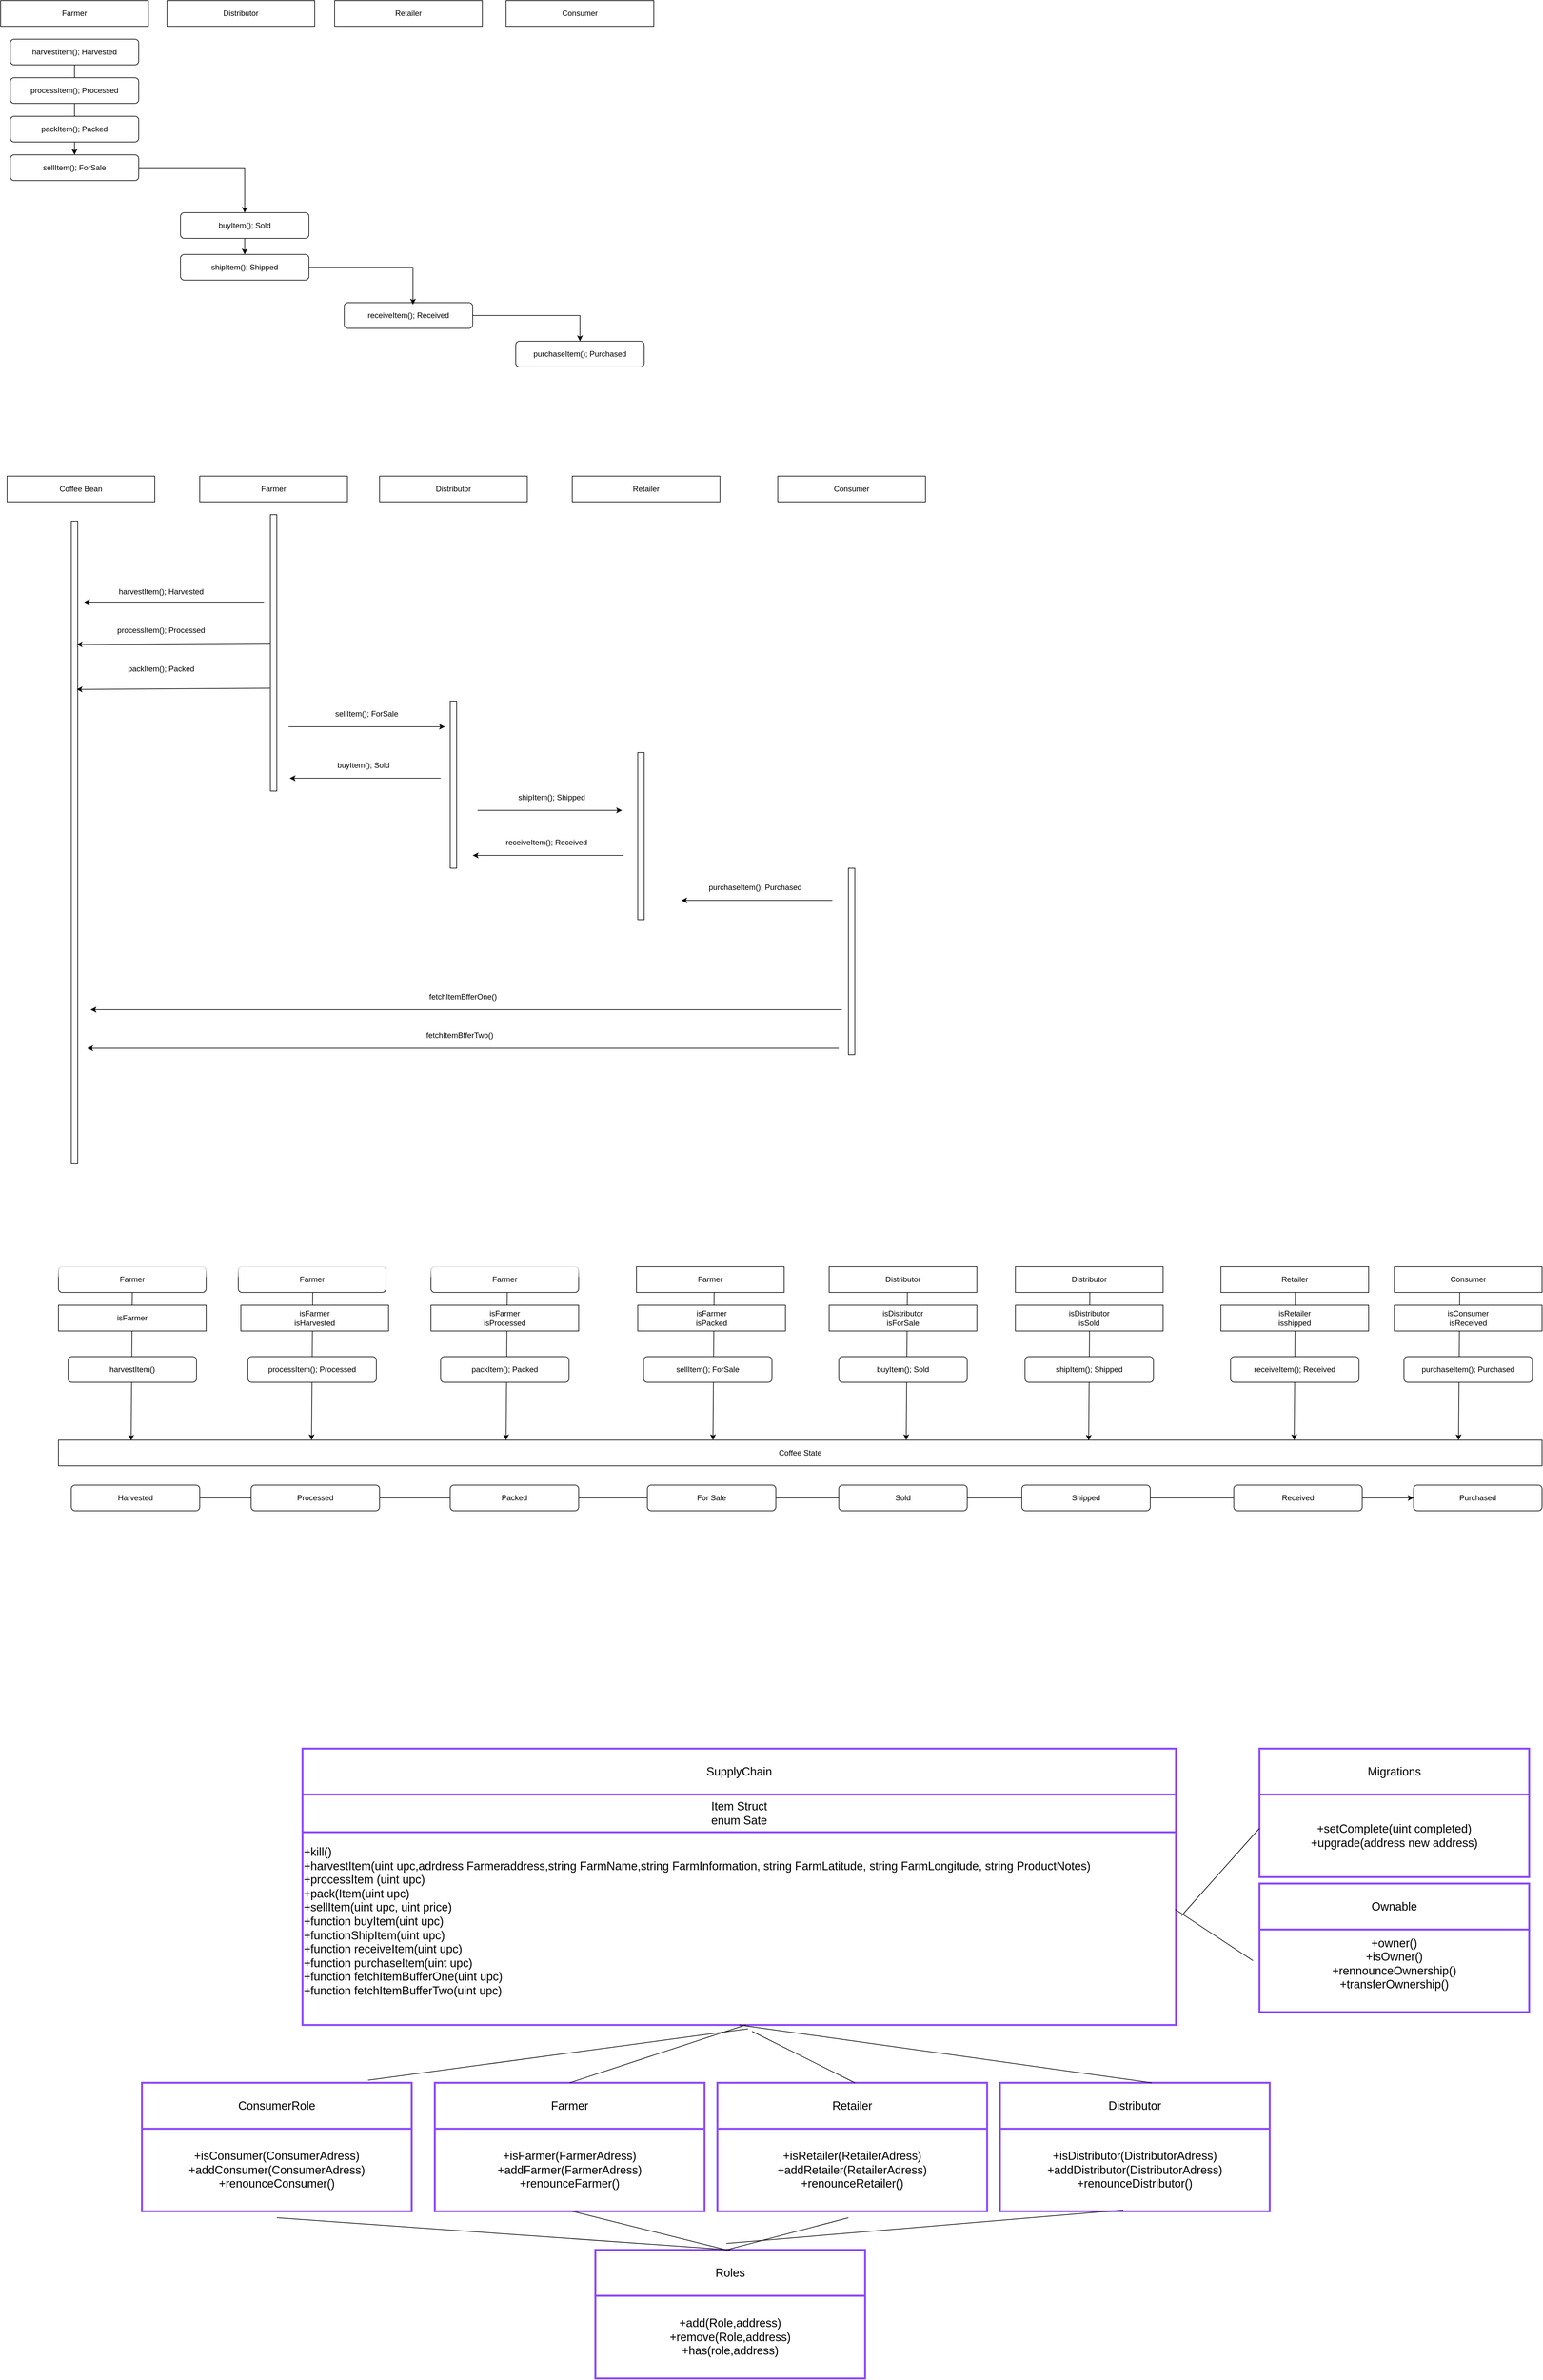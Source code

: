 <mxfile version="20.7.4" type="github">
  <diagram id="ZXxPDa5hCb_WfYpxEsJS" name="Seite-1">
    <mxGraphModel dx="2724" dy="4620" grid="1" gridSize="10" guides="1" tooltips="1" connect="1" arrows="1" fold="1" page="1" pageScale="1" pageWidth="827" pageHeight="1169" math="0" shadow="0">
      <root>
        <mxCell id="0" />
        <mxCell id="1" parent="0" />
        <mxCell id="nWEurOvKFYh9lwEM0Y8g-1" value="Farmer" style="rounded=0;whiteSpace=wrap;html=1;" parent="1" vertex="1">
          <mxGeometry x="40" y="150" width="230" height="40" as="geometry" />
        </mxCell>
        <mxCell id="nWEurOvKFYh9lwEM0Y8g-2" value="Distributor" style="rounded=0;whiteSpace=wrap;html=1;" parent="1" vertex="1">
          <mxGeometry x="299" y="150" width="230" height="40" as="geometry" />
        </mxCell>
        <mxCell id="nWEurOvKFYh9lwEM0Y8g-3" value="Retailer" style="rounded=0;whiteSpace=wrap;html=1;" parent="1" vertex="1">
          <mxGeometry x="560" y="150" width="230" height="40" as="geometry" />
        </mxCell>
        <mxCell id="nWEurOvKFYh9lwEM0Y8g-4" value="Consumer" style="rounded=0;whiteSpace=wrap;html=1;" parent="1" vertex="1">
          <mxGeometry x="827" y="150" width="230" height="40" as="geometry" />
        </mxCell>
        <mxCell id="5fz4z1bnQLy_SbMpWuV4-1" value="harvestItem(); Harvested" style="rounded=1;whiteSpace=wrap;html=1;" vertex="1" parent="1">
          <mxGeometry x="55" y="210" width="200" height="40" as="geometry" />
        </mxCell>
        <mxCell id="5fz4z1bnQLy_SbMpWuV4-4" value="buyItem(); Sold" style="rounded=1;whiteSpace=wrap;html=1;" vertex="1" parent="1">
          <mxGeometry x="320" y="480" width="200" height="40" as="geometry" />
        </mxCell>
        <mxCell id="5fz4z1bnQLy_SbMpWuV4-5" value="sellItem(); ForSale" style="rounded=1;whiteSpace=wrap;html=1;" vertex="1" parent="1">
          <mxGeometry x="55" y="390" width="200" height="40" as="geometry" />
        </mxCell>
        <mxCell id="5fz4z1bnQLy_SbMpWuV4-6" value="shipItem(); Shipped" style="rounded=1;whiteSpace=wrap;html=1;" vertex="1" parent="1">
          <mxGeometry x="320" y="545" width="200" height="40" as="geometry" />
        </mxCell>
        <mxCell id="5fz4z1bnQLy_SbMpWuV4-18" value="" style="edgeStyle=orthogonalEdgeStyle;rounded=0;orthogonalLoop=1;jettySize=auto;html=1;entryX=0.5;entryY=0;entryDx=0;entryDy=0;" edge="1" parent="1" source="5fz4z1bnQLy_SbMpWuV4-7" target="5fz4z1bnQLy_SbMpWuV4-8">
          <mxGeometry relative="1" as="geometry">
            <mxPoint x="915" y="640" as="targetPoint" />
          </mxGeometry>
        </mxCell>
        <mxCell id="5fz4z1bnQLy_SbMpWuV4-7" value="receiveItem(); Received" style="rounded=1;whiteSpace=wrap;html=1;" vertex="1" parent="1">
          <mxGeometry x="575" y="620" width="200" height="40" as="geometry" />
        </mxCell>
        <mxCell id="5fz4z1bnQLy_SbMpWuV4-8" value="purchaseItem(); Purchased" style="rounded=1;whiteSpace=wrap;html=1;" vertex="1" parent="1">
          <mxGeometry x="842" y="680" width="200" height="40" as="geometry" />
        </mxCell>
        <mxCell id="5fz4z1bnQLy_SbMpWuV4-11" value="" style="endArrow=classic;html=1;rounded=0;exitX=0.5;exitY=1;exitDx=0;exitDy=0;entryX=0.5;entryY=0;entryDx=0;entryDy=0;" edge="1" parent="1" source="5fz4z1bnQLy_SbMpWuV4-4" target="5fz4z1bnQLy_SbMpWuV4-6">
          <mxGeometry width="50" height="50" relative="1" as="geometry">
            <mxPoint x="440" y="720" as="sourcePoint" />
            <mxPoint x="490" y="670" as="targetPoint" />
          </mxGeometry>
        </mxCell>
        <mxCell id="5fz4z1bnQLy_SbMpWuV4-12" value="" style="endArrow=classic;html=1;rounded=0;exitX=0.5;exitY=1;exitDx=0;exitDy=0;" edge="1" parent="1" source="5fz4z1bnQLy_SbMpWuV4-1" target="5fz4z1bnQLy_SbMpWuV4-5">
          <mxGeometry width="50" height="50" relative="1" as="geometry">
            <mxPoint x="170" y="530" as="sourcePoint" />
            <mxPoint x="220" y="480" as="targetPoint" />
          </mxGeometry>
        </mxCell>
        <mxCell id="5fz4z1bnQLy_SbMpWuV4-13" value="" style="endArrow=classic;html=1;rounded=0;exitX=1;exitY=0.5;exitDx=0;exitDy=0;entryX=0.5;entryY=0;entryDx=0;entryDy=0;" edge="1" parent="1" source="5fz4z1bnQLy_SbMpWuV4-5" target="5fz4z1bnQLy_SbMpWuV4-4">
          <mxGeometry width="50" height="50" relative="1" as="geometry">
            <mxPoint x="550" y="620" as="sourcePoint" />
            <mxPoint x="600" y="570" as="targetPoint" />
            <Array as="points">
              <mxPoint x="420" y="410" />
              <mxPoint x="420" y="450" />
            </Array>
          </mxGeometry>
        </mxCell>
        <mxCell id="5fz4z1bnQLy_SbMpWuV4-14" value="processItem(); Processed" style="rounded=1;whiteSpace=wrap;html=1;" vertex="1" parent="1">
          <mxGeometry x="55" y="270" width="200" height="40" as="geometry" />
        </mxCell>
        <mxCell id="5fz4z1bnQLy_SbMpWuV4-15" value="packItem(); Packed" style="rounded=1;whiteSpace=wrap;html=1;" vertex="1" parent="1">
          <mxGeometry x="55" y="330" width="200" height="40" as="geometry" />
        </mxCell>
        <mxCell id="5fz4z1bnQLy_SbMpWuV4-16" value="" style="endArrow=classic;html=1;rounded=0;entryX=0.535;entryY=0.075;entryDx=0;entryDy=0;entryPerimeter=0;" edge="1" parent="1" target="5fz4z1bnQLy_SbMpWuV4-7">
          <mxGeometry width="50" height="50" relative="1" as="geometry">
            <mxPoint x="520" y="565" as="sourcePoint" />
            <mxPoint x="600" y="570" as="targetPoint" />
            <Array as="points">
              <mxPoint x="682" y="565" />
              <mxPoint x="682" y="600" />
            </Array>
          </mxGeometry>
        </mxCell>
        <mxCell id="5fz4z1bnQLy_SbMpWuV4-19" value="Coffee Bean" style="rounded=0;whiteSpace=wrap;html=1;" vertex="1" parent="1">
          <mxGeometry x="50" y="890" width="230" height="40" as="geometry" />
        </mxCell>
        <mxCell id="5fz4z1bnQLy_SbMpWuV4-20" value="Distributor" style="rounded=0;whiteSpace=wrap;html=1;" vertex="1" parent="1">
          <mxGeometry x="630" y="890" width="230" height="40" as="geometry" />
        </mxCell>
        <mxCell id="5fz4z1bnQLy_SbMpWuV4-21" value="Retailer" style="rounded=0;whiteSpace=wrap;html=1;" vertex="1" parent="1">
          <mxGeometry x="930" y="890" width="230" height="40" as="geometry" />
        </mxCell>
        <mxCell id="5fz4z1bnQLy_SbMpWuV4-22" value="Consumer" style="rounded=0;whiteSpace=wrap;html=1;" vertex="1" parent="1">
          <mxGeometry x="1250" y="890" width="230" height="40" as="geometry" />
        </mxCell>
        <mxCell id="5fz4z1bnQLy_SbMpWuV4-36" value="" style="rounded=0;whiteSpace=wrap;html=1;" vertex="1" parent="1">
          <mxGeometry x="150" y="960" width="10" height="1000" as="geometry" />
        </mxCell>
        <mxCell id="5fz4z1bnQLy_SbMpWuV4-37" value="Farmer" style="rounded=0;whiteSpace=wrap;html=1;" vertex="1" parent="1">
          <mxGeometry x="350" y="890" width="230" height="40" as="geometry" />
        </mxCell>
        <mxCell id="5fz4z1bnQLy_SbMpWuV4-38" value="harvestItem(); Harvested" style="rounded=1;whiteSpace=wrap;html=1;strokeColor=none;fillColor=none;" vertex="1" parent="1">
          <mxGeometry x="190" y="1050" width="200" height="40" as="geometry" />
        </mxCell>
        <mxCell id="5fz4z1bnQLy_SbMpWuV4-39" value="sellItem(); ForSale" style="rounded=1;whiteSpace=wrap;html=1;strokeColor=none;fillColor=none;" vertex="1" parent="1">
          <mxGeometry x="510" y="1240" width="200" height="40" as="geometry" />
        </mxCell>
        <mxCell id="5fz4z1bnQLy_SbMpWuV4-40" value="processItem(); Processed" style="rounded=1;whiteSpace=wrap;html=1;strokeColor=none;fillColor=none;" vertex="1" parent="1">
          <mxGeometry x="190" y="1110" width="200" height="40" as="geometry" />
        </mxCell>
        <mxCell id="5fz4z1bnQLy_SbMpWuV4-41" value="packItem(); Packed" style="rounded=1;whiteSpace=wrap;html=1;strokeColor=none;fillColor=none;" vertex="1" parent="1">
          <mxGeometry x="190" y="1170" width="200" height="40" as="geometry" />
        </mxCell>
        <mxCell id="5fz4z1bnQLy_SbMpWuV4-42" value="" style="rounded=0;whiteSpace=wrap;html=1;" vertex="1" parent="1">
          <mxGeometry x="460" y="950" width="10" height="430" as="geometry" />
        </mxCell>
        <mxCell id="5fz4z1bnQLy_SbMpWuV4-43" value="" style="endArrow=classic;html=1;rounded=0;" edge="1" parent="1">
          <mxGeometry width="50" height="50" relative="1" as="geometry">
            <mxPoint x="450" y="1086" as="sourcePoint" />
            <mxPoint x="170" y="1086" as="targetPoint" />
          </mxGeometry>
        </mxCell>
        <mxCell id="5fz4z1bnQLy_SbMpWuV4-44" value="" style="endArrow=classic;html=1;rounded=0;exitX=0.083;exitY=0.232;exitDx=0;exitDy=0;exitPerimeter=0;entryX=0.917;entryY=0.218;entryDx=0;entryDy=0;entryPerimeter=0;" edge="1" parent="1">
          <mxGeometry width="50" height="50" relative="1" as="geometry">
            <mxPoint x="460.0" y="1150.0" as="sourcePoint" />
            <mxPoint x="158.34" y="1151.88" as="targetPoint" />
          </mxGeometry>
        </mxCell>
        <mxCell id="5fz4z1bnQLy_SbMpWuV4-45" value="" style="endArrow=classic;html=1;rounded=0;exitX=0.083;exitY=0.232;exitDx=0;exitDy=0;exitPerimeter=0;entryX=0.917;entryY=0.218;entryDx=0;entryDy=0;entryPerimeter=0;" edge="1" parent="1">
          <mxGeometry width="50" height="50" relative="1" as="geometry">
            <mxPoint x="460.0" y="1220" as="sourcePoint" />
            <mxPoint x="158.34" y="1221.88" as="targetPoint" />
          </mxGeometry>
        </mxCell>
        <mxCell id="5fz4z1bnQLy_SbMpWuV4-46" value="" style="endArrow=classic;html=1;rounded=0;exitX=0.083;exitY=0.232;exitDx=0;exitDy=0;exitPerimeter=0;" edge="1" parent="1">
          <mxGeometry width="50" height="50" relative="1" as="geometry">
            <mxPoint x="488.33" y="1280" as="sourcePoint" />
            <mxPoint x="731.67" y="1280" as="targetPoint" />
          </mxGeometry>
        </mxCell>
        <mxCell id="5fz4z1bnQLy_SbMpWuV4-47" value="" style="rounded=0;whiteSpace=wrap;html=1;" vertex="1" parent="1">
          <mxGeometry x="740" y="1240" width="10" height="260" as="geometry" />
        </mxCell>
        <mxCell id="5fz4z1bnQLy_SbMpWuV4-48" value="" style="endArrow=classic;html=1;rounded=0;startArrow=none;" edge="1" parent="1">
          <mxGeometry width="50" height="50" relative="1" as="geometry">
            <mxPoint x="725" y="1360" as="sourcePoint" />
            <mxPoint x="490" y="1360" as="targetPoint" />
          </mxGeometry>
        </mxCell>
        <mxCell id="5fz4z1bnQLy_SbMpWuV4-50" value="" style="rounded=0;whiteSpace=wrap;html=1;" vertex="1" parent="1">
          <mxGeometry x="1032" y="1320" width="10" height="260" as="geometry" />
        </mxCell>
        <mxCell id="5fz4z1bnQLy_SbMpWuV4-51" value="" style="endArrow=classic;html=1;rounded=0;" edge="1" parent="1">
          <mxGeometry width="50" height="50" relative="1" as="geometry">
            <mxPoint x="782.5" y="1410" as="sourcePoint" />
            <mxPoint x="1007.5" y="1410" as="targetPoint" />
          </mxGeometry>
        </mxCell>
        <mxCell id="5fz4z1bnQLy_SbMpWuV4-52" value="shipItem(); Shipped" style="rounded=1;whiteSpace=wrap;html=1;strokeColor=none;fillColor=none;" vertex="1" parent="1">
          <mxGeometry x="797.5" y="1370" width="200" height="40" as="geometry" />
        </mxCell>
        <mxCell id="5fz4z1bnQLy_SbMpWuV4-49" value="buyItem(); Sold" style="rounded=1;whiteSpace=wrap;html=1;strokeColor=none;fillColor=none;" vertex="1" parent="1">
          <mxGeometry x="505" y="1320" width="200" height="40" as="geometry" />
        </mxCell>
        <mxCell id="5fz4z1bnQLy_SbMpWuV4-54" value="" style="endArrow=classic;html=1;rounded=0;startArrow=none;" edge="1" parent="1">
          <mxGeometry width="50" height="50" relative="1" as="geometry">
            <mxPoint x="1010" y="1480" as="sourcePoint" />
            <mxPoint x="775" y="1480" as="targetPoint" />
          </mxGeometry>
        </mxCell>
        <mxCell id="5fz4z1bnQLy_SbMpWuV4-55" value="receiveItem(); Received" style="rounded=1;whiteSpace=wrap;html=1;strokeColor=none;fillColor=none;" vertex="1" parent="1">
          <mxGeometry x="790" y="1440" width="200" height="40" as="geometry" />
        </mxCell>
        <mxCell id="5fz4z1bnQLy_SbMpWuV4-56" value="" style="rounded=0;whiteSpace=wrap;html=1;" vertex="1" parent="1">
          <mxGeometry x="1360" y="1500" width="10" height="290" as="geometry" />
        </mxCell>
        <mxCell id="5fz4z1bnQLy_SbMpWuV4-57" value="" style="endArrow=classic;html=1;rounded=0;startArrow=none;" edge="1" parent="1">
          <mxGeometry width="50" height="50" relative="1" as="geometry">
            <mxPoint x="1335" y="1550" as="sourcePoint" />
            <mxPoint x="1100" y="1550" as="targetPoint" />
          </mxGeometry>
        </mxCell>
        <mxCell id="5fz4z1bnQLy_SbMpWuV4-58" value="purchaseItem(); Purchased" style="rounded=1;whiteSpace=wrap;html=1;strokeColor=none;fillColor=none;" vertex="1" parent="1">
          <mxGeometry x="1115" y="1510" width="200" height="40" as="geometry" />
        </mxCell>
        <mxCell id="5fz4z1bnQLy_SbMpWuV4-59" value="fetchItemBfferOne()" style="rounded=1;whiteSpace=wrap;html=1;strokeColor=none;fillColor=none;" vertex="1" parent="1">
          <mxGeometry x="660" y="1680" width="200" height="40" as="geometry" />
        </mxCell>
        <mxCell id="5fz4z1bnQLy_SbMpWuV4-60" value="" style="endArrow=classic;html=1;rounded=0;" edge="1" parent="1">
          <mxGeometry width="50" height="50" relative="1" as="geometry">
            <mxPoint x="1350" y="1720" as="sourcePoint" />
            <mxPoint x="180" y="1720" as="targetPoint" />
          </mxGeometry>
        </mxCell>
        <mxCell id="5fz4z1bnQLy_SbMpWuV4-61" value="fetchItemBfferTwo()" style="rounded=1;whiteSpace=wrap;html=1;strokeColor=none;fillColor=none;" vertex="1" parent="1">
          <mxGeometry x="655" y="1740" width="200" height="40" as="geometry" />
        </mxCell>
        <mxCell id="5fz4z1bnQLy_SbMpWuV4-62" value="" style="endArrow=classic;html=1;rounded=0;" edge="1" parent="1">
          <mxGeometry width="50" height="50" relative="1" as="geometry">
            <mxPoint x="1345" y="1780" as="sourcePoint" />
            <mxPoint x="175.0" y="1780" as="targetPoint" />
          </mxGeometry>
        </mxCell>
        <mxCell id="5fz4z1bnQLy_SbMpWuV4-70" value="Coffee State" style="rounded=0;whiteSpace=wrap;html=1;" vertex="1" parent="1">
          <mxGeometry x="130" y="2390" width="2310" height="40" as="geometry" />
        </mxCell>
        <mxCell id="5fz4z1bnQLy_SbMpWuV4-77" value="Harvested" style="rounded=1;whiteSpace=wrap;html=1;" vertex="1" parent="1">
          <mxGeometry x="150" y="2460" width="200" height="40" as="geometry" />
        </mxCell>
        <mxCell id="5fz4z1bnQLy_SbMpWuV4-94" value="Purchased" style="rounded=1;whiteSpace=wrap;html=1;" vertex="1" parent="1">
          <mxGeometry x="2240" y="2460" width="200" height="40" as="geometry" />
        </mxCell>
        <mxCell id="5fz4z1bnQLy_SbMpWuV4-99" value="" style="endArrow=classic;html=1;rounded=0;exitX=0.5;exitY=1;exitDx=0;exitDy=0;entryX=0.049;entryY=0.017;entryDx=0;entryDy=0;entryPerimeter=0;" edge="1" parent="1" target="5fz4z1bnQLy_SbMpWuV4-70">
          <mxGeometry width="50" height="50" relative="1" as="geometry">
            <mxPoint x="245" y="2160" as="sourcePoint" />
            <mxPoint x="1390" y="1710" as="targetPoint" />
          </mxGeometry>
        </mxCell>
        <mxCell id="5fz4z1bnQLy_SbMpWuV4-100" value="" style="endArrow=classic;html=1;rounded=0;exitX=0.5;exitY=1;exitDx=0;exitDy=0;entryX=0.049;entryY=0.017;entryDx=0;entryDy=0;entryPerimeter=0;" edge="1" parent="1">
          <mxGeometry width="50" height="50" relative="1" as="geometry">
            <mxPoint x="828.81" y="2159.32" as="sourcePoint" />
            <mxPoint x="827" y="2390.0" as="targetPoint" />
          </mxGeometry>
        </mxCell>
        <mxCell id="5fz4z1bnQLy_SbMpWuV4-101" value="" style="endArrow=classic;html=1;rounded=0;exitX=0.5;exitY=1;exitDx=0;exitDy=0;entryX=0.049;entryY=0.017;entryDx=0;entryDy=0;entryPerimeter=0;" edge="1" parent="1">
          <mxGeometry width="50" height="50" relative="1" as="geometry">
            <mxPoint x="525.9" y="2159.32" as="sourcePoint" />
            <mxPoint x="524.09" y="2390.0" as="targetPoint" />
          </mxGeometry>
        </mxCell>
        <mxCell id="5fz4z1bnQLy_SbMpWuV4-102" value="" style="endArrow=classic;html=1;rounded=0;exitX=0.5;exitY=1;exitDx=0;exitDy=0;entryX=0.049;entryY=0.017;entryDx=0;entryDy=0;entryPerimeter=0;" edge="1" parent="1">
          <mxGeometry width="50" height="50" relative="1" as="geometry">
            <mxPoint x="1150.91" y="2159.32" as="sourcePoint" />
            <mxPoint x="1149.1" y="2390" as="targetPoint" />
          </mxGeometry>
        </mxCell>
        <mxCell id="5fz4z1bnQLy_SbMpWuV4-103" value="" style="endArrow=classic;html=1;rounded=0;exitX=0.5;exitY=1;exitDx=0;exitDy=0;entryX=0.049;entryY=0.017;entryDx=0;entryDy=0;entryPerimeter=0;" edge="1" parent="1">
          <mxGeometry width="50" height="50" relative="1" as="geometry">
            <mxPoint x="1451.81" y="2159.32" as="sourcePoint" />
            <mxPoint x="1450.0" y="2390" as="targetPoint" />
          </mxGeometry>
        </mxCell>
        <mxCell id="5fz4z1bnQLy_SbMpWuV4-104" value="" style="endArrow=classic;html=1;rounded=0;exitX=0.5;exitY=1;exitDx=0;exitDy=0;entryX=0.049;entryY=0.017;entryDx=0;entryDy=0;entryPerimeter=0;" edge="1" parent="1">
          <mxGeometry width="50" height="50" relative="1" as="geometry">
            <mxPoint x="1735.91" y="2160" as="sourcePoint" />
            <mxPoint x="1734.1" y="2390.68" as="targetPoint" />
          </mxGeometry>
        </mxCell>
        <mxCell id="5fz4z1bnQLy_SbMpWuV4-105" value="" style="endArrow=classic;html=1;rounded=0;exitX=0.5;exitY=1;exitDx=0;exitDy=0;entryX=0.049;entryY=0.017;entryDx=0;entryDy=0;entryPerimeter=0;" edge="1" parent="1">
          <mxGeometry width="50" height="50" relative="1" as="geometry">
            <mxPoint x="2055.9" y="2159.32" as="sourcePoint" />
            <mxPoint x="2054.09" y="2390.0" as="targetPoint" />
          </mxGeometry>
        </mxCell>
        <mxCell id="5fz4z1bnQLy_SbMpWuV4-106" value="" style="endArrow=classic;html=1;rounded=0;exitX=0.5;exitY=1;exitDx=0;exitDy=0;entryX=0.049;entryY=0.017;entryDx=0;entryDy=0;entryPerimeter=0;" edge="1" parent="1">
          <mxGeometry width="50" height="50" relative="1" as="geometry">
            <mxPoint x="2311.81" y="2159.32" as="sourcePoint" />
            <mxPoint x="2310" y="2390" as="targetPoint" />
          </mxGeometry>
        </mxCell>
        <mxCell id="5fz4z1bnQLy_SbMpWuV4-107" value="Farmer" style="rounded=1;whiteSpace=wrap;html=1;glass=1;" vertex="1" parent="1">
          <mxGeometry x="410" y="2120" width="230" height="40" as="geometry" />
        </mxCell>
        <mxCell id="5fz4z1bnQLy_SbMpWuV4-108" value="Farmer" style="rounded=1;whiteSpace=wrap;html=1;glass=1;" vertex="1" parent="1">
          <mxGeometry x="710" y="2120" width="230" height="40" as="geometry" />
        </mxCell>
        <mxCell id="5fz4z1bnQLy_SbMpWuV4-109" value="Farmer" style="rounded=0;whiteSpace=wrap;html=1;" vertex="1" parent="1">
          <mxGeometry x="1030" y="2120" width="230" height="40" as="geometry" />
        </mxCell>
        <mxCell id="5fz4z1bnQLy_SbMpWuV4-110" value="Farmer" style="rounded=1;whiteSpace=wrap;html=1;glass=1;" vertex="1" parent="1">
          <mxGeometry x="130" y="2120" width="230" height="40" as="geometry" />
        </mxCell>
        <mxCell id="5fz4z1bnQLy_SbMpWuV4-111" value="isFarmer" style="rounded=0;whiteSpace=wrap;html=1;" vertex="1" parent="1">
          <mxGeometry x="130" y="2180" width="230" height="40" as="geometry" />
        </mxCell>
        <mxCell id="5fz4z1bnQLy_SbMpWuV4-112" value="harvestItem()" style="rounded=1;whiteSpace=wrap;html=1;" vertex="1" parent="1">
          <mxGeometry x="145" y="2260" width="200" height="40" as="geometry" />
        </mxCell>
        <mxCell id="5fz4z1bnQLy_SbMpWuV4-113" value="sellItem(); ForSale" style="rounded=1;whiteSpace=wrap;html=1;" vertex="1" parent="1">
          <mxGeometry x="1041" y="2260" width="200" height="40" as="geometry" />
        </mxCell>
        <mxCell id="5fz4z1bnQLy_SbMpWuV4-114" value="processItem(); Processed" style="rounded=1;whiteSpace=wrap;html=1;" vertex="1" parent="1">
          <mxGeometry x="425" y="2260" width="200" height="40" as="geometry" />
        </mxCell>
        <mxCell id="5fz4z1bnQLy_SbMpWuV4-115" value="packItem(); Packed" style="rounded=1;whiteSpace=wrap;html=1;" vertex="1" parent="1">
          <mxGeometry x="725" y="2260" width="200" height="40" as="geometry" />
        </mxCell>
        <mxCell id="5fz4z1bnQLy_SbMpWuV4-116" value="&lt;div&gt;isFarmer&lt;/div&gt;&lt;div&gt;isHarvested&lt;br&gt;&lt;/div&gt;" style="rounded=0;whiteSpace=wrap;html=1;" vertex="1" parent="1">
          <mxGeometry x="414" y="2180" width="230" height="40" as="geometry" />
        </mxCell>
        <mxCell id="5fz4z1bnQLy_SbMpWuV4-117" value="&lt;div&gt;isFarmer&lt;/div&gt;&lt;div&gt;isProcessed&lt;br&gt;&lt;/div&gt;" style="rounded=0;whiteSpace=wrap;html=1;" vertex="1" parent="1">
          <mxGeometry x="710" y="2180" width="230" height="40" as="geometry" />
        </mxCell>
        <mxCell id="5fz4z1bnQLy_SbMpWuV4-118" value="&lt;div&gt;isFarmer&lt;/div&gt;&lt;div&gt;isPacked&lt;br&gt;&lt;/div&gt;" style="rounded=0;whiteSpace=wrap;html=1;" vertex="1" parent="1">
          <mxGeometry x="1032" y="2180" width="230" height="40" as="geometry" />
        </mxCell>
        <mxCell id="5fz4z1bnQLy_SbMpWuV4-119" value="Distributor" style="rounded=0;whiteSpace=wrap;html=1;" vertex="1" parent="1">
          <mxGeometry x="1330" y="2120" width="230" height="40" as="geometry" />
        </mxCell>
        <mxCell id="5fz4z1bnQLy_SbMpWuV4-120" value="&lt;div&gt;isDistributor&lt;/div&gt;&lt;div&gt;isForSale&lt;br&gt;&lt;/div&gt;" style="rounded=0;whiteSpace=wrap;html=1;" vertex="1" parent="1">
          <mxGeometry x="1330" y="2180" width="230" height="40" as="geometry" />
        </mxCell>
        <mxCell id="5fz4z1bnQLy_SbMpWuV4-121" value="buyItem(); Sold" style="rounded=1;whiteSpace=wrap;html=1;" vertex="1" parent="1">
          <mxGeometry x="1345" y="2260" width="200" height="40" as="geometry" />
        </mxCell>
        <mxCell id="5fz4z1bnQLy_SbMpWuV4-122" value="Distributor" style="rounded=0;whiteSpace=wrap;html=1;" vertex="1" parent="1">
          <mxGeometry x="1620" y="2120" width="230" height="40" as="geometry" />
        </mxCell>
        <mxCell id="5fz4z1bnQLy_SbMpWuV4-123" value="&lt;div&gt;isDistributor&lt;/div&gt;&lt;div&gt;isSold&lt;br&gt;&lt;/div&gt;" style="rounded=0;whiteSpace=wrap;html=1;" vertex="1" parent="1">
          <mxGeometry x="1620" y="2180" width="230" height="40" as="geometry" />
        </mxCell>
        <mxCell id="5fz4z1bnQLy_SbMpWuV4-124" value="shipItem(); Shipped" style="rounded=1;whiteSpace=wrap;html=1;" vertex="1" parent="1">
          <mxGeometry x="1635" y="2260" width="200" height="40" as="geometry" />
        </mxCell>
        <mxCell id="5fz4z1bnQLy_SbMpWuV4-125" value="Retailer" style="rounded=0;whiteSpace=wrap;html=1;" vertex="1" parent="1">
          <mxGeometry x="1940" y="2120" width="230" height="40" as="geometry" />
        </mxCell>
        <mxCell id="5fz4z1bnQLy_SbMpWuV4-126" value="&lt;div&gt;isRetailer&lt;/div&gt;&lt;div&gt;isshipped&lt;br&gt;&lt;/div&gt;" style="rounded=0;whiteSpace=wrap;html=1;" vertex="1" parent="1">
          <mxGeometry x="1940" y="2180" width="230" height="40" as="geometry" />
        </mxCell>
        <mxCell id="5fz4z1bnQLy_SbMpWuV4-127" value="receiveItem(); Received" style="rounded=1;whiteSpace=wrap;html=1;" vertex="1" parent="1">
          <mxGeometry x="1955" y="2260" width="200" height="40" as="geometry" />
        </mxCell>
        <mxCell id="5fz4z1bnQLy_SbMpWuV4-128" value="Consumer" style="rounded=0;whiteSpace=wrap;html=1;" vertex="1" parent="1">
          <mxGeometry x="2210" y="2120" width="230" height="40" as="geometry" />
        </mxCell>
        <mxCell id="5fz4z1bnQLy_SbMpWuV4-129" value="&lt;div&gt;isConsumer&lt;/div&gt;isReceived" style="rounded=0;whiteSpace=wrap;html=1;" vertex="1" parent="1">
          <mxGeometry x="2210" y="2180" width="230" height="40" as="geometry" />
        </mxCell>
        <mxCell id="5fz4z1bnQLy_SbMpWuV4-130" value="purchaseItem(); Purchased" style="rounded=1;whiteSpace=wrap;html=1;" vertex="1" parent="1">
          <mxGeometry x="2225" y="2260" width="200" height="40" as="geometry" />
        </mxCell>
        <mxCell id="5fz4z1bnQLy_SbMpWuV4-131" value="" style="endArrow=classic;html=1;rounded=0;exitX=1;exitY=0.5;exitDx=0;exitDy=0;entryX=0;entryY=0.5;entryDx=0;entryDy=0;startArrow=none;" edge="1" parent="1" source="5fz4z1bnQLy_SbMpWuV4-98" target="5fz4z1bnQLy_SbMpWuV4-94">
          <mxGeometry width="50" height="50" relative="1" as="geometry">
            <mxPoint x="1340" y="1760" as="sourcePoint" />
            <mxPoint x="1390" y="1710" as="targetPoint" />
          </mxGeometry>
        </mxCell>
        <mxCell id="5fz4z1bnQLy_SbMpWuV4-98" value="Received" style="rounded=1;whiteSpace=wrap;html=1;" vertex="1" parent="1">
          <mxGeometry x="1960" y="2460" width="200" height="40" as="geometry" />
        </mxCell>
        <mxCell id="5fz4z1bnQLy_SbMpWuV4-132" value="" style="endArrow=none;html=1;rounded=0;exitX=1;exitY=0.5;exitDx=0;exitDy=0;entryX=0;entryY=0.5;entryDx=0;entryDy=0;startArrow=none;" edge="1" parent="1" source="5fz4z1bnQLy_SbMpWuV4-90" target="5fz4z1bnQLy_SbMpWuV4-98">
          <mxGeometry width="50" height="50" relative="1" as="geometry">
            <mxPoint x="345" y="2470" as="sourcePoint" />
            <mxPoint x="2240" y="2480" as="targetPoint" />
          </mxGeometry>
        </mxCell>
        <mxCell id="5fz4z1bnQLy_SbMpWuV4-90" value="Shipped" style="rounded=1;whiteSpace=wrap;html=1;" vertex="1" parent="1">
          <mxGeometry x="1630" y="2460" width="200" height="40" as="geometry" />
        </mxCell>
        <mxCell id="5fz4z1bnQLy_SbMpWuV4-133" value="" style="endArrow=none;html=1;rounded=0;exitX=1;exitY=0.5;exitDx=0;exitDy=0;entryX=0;entryY=0.5;entryDx=0;entryDy=0;startArrow=none;" edge="1" parent="1" source="5fz4z1bnQLy_SbMpWuV4-86" target="5fz4z1bnQLy_SbMpWuV4-90">
          <mxGeometry width="50" height="50" relative="1" as="geometry">
            <mxPoint x="345" y="2470" as="sourcePoint" />
            <mxPoint x="1960" y="2480" as="targetPoint" />
          </mxGeometry>
        </mxCell>
        <mxCell id="5fz4z1bnQLy_SbMpWuV4-86" value="Sold" style="rounded=1;whiteSpace=wrap;html=1;" vertex="1" parent="1">
          <mxGeometry x="1345" y="2460" width="200" height="40" as="geometry" />
        </mxCell>
        <mxCell id="5fz4z1bnQLy_SbMpWuV4-134" value="" style="endArrow=none;html=1;rounded=0;exitX=1;exitY=0.5;exitDx=0;exitDy=0;entryX=0;entryY=0.5;entryDx=0;entryDy=0;startArrow=none;" edge="1" parent="1" source="5fz4z1bnQLy_SbMpWuV4-80" target="5fz4z1bnQLy_SbMpWuV4-86">
          <mxGeometry width="50" height="50" relative="1" as="geometry">
            <mxPoint x="345" y="2470" as="sourcePoint" />
            <mxPoint x="1630" y="2480" as="targetPoint" />
          </mxGeometry>
        </mxCell>
        <mxCell id="5fz4z1bnQLy_SbMpWuV4-82" value="Packed" style="rounded=1;whiteSpace=wrap;html=1;" vertex="1" parent="1">
          <mxGeometry x="740" y="2460" width="200" height="40" as="geometry" />
        </mxCell>
        <mxCell id="5fz4z1bnQLy_SbMpWuV4-135" value="" style="endArrow=none;html=1;rounded=0;exitX=1;exitY=0.5;exitDx=0;exitDy=0;entryX=0;entryY=0.5;entryDx=0;entryDy=0;startArrow=none;" edge="1" parent="1" source="5fz4z1bnQLy_SbMpWuV4-78" target="5fz4z1bnQLy_SbMpWuV4-82">
          <mxGeometry x="0.042" y="-35" width="50" height="50" relative="1" as="geometry">
            <mxPoint x="345" y="2470" as="sourcePoint" />
            <mxPoint x="1345" y="2480" as="targetPoint" />
            <mxPoint as="offset" />
          </mxGeometry>
        </mxCell>
        <mxCell id="5fz4z1bnQLy_SbMpWuV4-80" value="For Sale" style="rounded=1;whiteSpace=wrap;html=1;" vertex="1" parent="1">
          <mxGeometry x="1047" y="2460" width="200" height="40" as="geometry" />
        </mxCell>
        <mxCell id="5fz4z1bnQLy_SbMpWuV4-136" value="" style="endArrow=none;html=1;rounded=0;exitX=1;exitY=0.5;exitDx=0;exitDy=0;entryX=0;entryY=0.5;entryDx=0;entryDy=0;startArrow=none;" edge="1" parent="1" source="5fz4z1bnQLy_SbMpWuV4-82" target="5fz4z1bnQLy_SbMpWuV4-80">
          <mxGeometry width="50" height="50" relative="1" as="geometry">
            <mxPoint x="940" y="2480" as="sourcePoint" />
            <mxPoint x="1345" y="2480" as="targetPoint" />
          </mxGeometry>
        </mxCell>
        <mxCell id="5fz4z1bnQLy_SbMpWuV4-78" value="Processed" style="rounded=1;whiteSpace=wrap;html=1;" vertex="1" parent="1">
          <mxGeometry x="430" y="2460" width="200" height="40" as="geometry" />
        </mxCell>
        <mxCell id="5fz4z1bnQLy_SbMpWuV4-137" value="" style="endArrow=none;html=1;rounded=0;exitX=1;exitY=0.5;exitDx=0;exitDy=0;entryX=0;entryY=0.5;entryDx=0;entryDy=0;" edge="1" parent="1" source="5fz4z1bnQLy_SbMpWuV4-77" target="5fz4z1bnQLy_SbMpWuV4-78">
          <mxGeometry x="0.042" y="-35" width="50" height="50" relative="1" as="geometry">
            <mxPoint x="345" y="2470" as="sourcePoint" />
            <mxPoint x="740" y="2480" as="targetPoint" />
            <mxPoint as="offset" />
          </mxGeometry>
        </mxCell>
        <mxCell id="5fz4z1bnQLy_SbMpWuV4-142" value="" style="group;fontSize=18;" vertex="1" connectable="0" parent="1">
          <mxGeometry x="1156" y="3390" width="420" height="200" as="geometry" />
        </mxCell>
        <mxCell id="5fz4z1bnQLy_SbMpWuV4-140" value="&lt;div&gt;&lt;font style=&quot;font-size: 18px;&quot;&gt;+isRetailer(&lt;/font&gt;RetailerAdress)&lt;/div&gt;&lt;div&gt;+addRetailer(RetailerAdress)&lt;/div&gt;&lt;div&gt;+renounceRetailer()&lt;/div&gt;" style="rounded=0;whiteSpace=wrap;html=1;glass=0;strokeColor=#8C4AFF;fillColor=#ffffff;strokeWidth=3;verticalAlign=middle;fontSize=18;" vertex="1" parent="5fz4z1bnQLy_SbMpWuV4-142">
          <mxGeometry y="71.429" width="420" height="128.571" as="geometry" />
        </mxCell>
        <mxCell id="5fz4z1bnQLy_SbMpWuV4-141" value="Retailer" style="rounded=0;whiteSpace=wrap;html=1;glass=0;strokeColor=#8C4AFF;fillColor=#ffffff;strokeWidth=3;fontSize=18;" vertex="1" parent="5fz4z1bnQLy_SbMpWuV4-142">
          <mxGeometry width="420" height="71.429" as="geometry" />
        </mxCell>
        <mxCell id="5fz4z1bnQLy_SbMpWuV4-153" value="" style="group" vertex="1" connectable="0" parent="1">
          <mxGeometry x="966" y="3650" width="420" height="200" as="geometry" />
        </mxCell>
        <mxCell id="5fz4z1bnQLy_SbMpWuV4-154" value="&lt;div&gt;+add(Role,address)&lt;/div&gt;&lt;div&gt;+remove(Role,address)&lt;/div&gt;&lt;div&gt;+has(role,address)&lt;br&gt;&lt;/div&gt;" style="rounded=0;whiteSpace=wrap;html=1;glass=0;strokeColor=#8C4AFF;fillColor=#ffffff;strokeWidth=3;verticalAlign=middle;fontSize=18;" vertex="1" parent="5fz4z1bnQLy_SbMpWuV4-153">
          <mxGeometry y="71.429" width="420" height="128.571" as="geometry" />
        </mxCell>
        <mxCell id="5fz4z1bnQLy_SbMpWuV4-155" value="Roles" style="rounded=0;whiteSpace=wrap;html=1;glass=0;strokeColor=#8C4AFF;fillColor=#ffffff;strokeWidth=3;fontSize=18;" vertex="1" parent="5fz4z1bnQLy_SbMpWuV4-153">
          <mxGeometry width="420" height="71.429" as="geometry" />
        </mxCell>
        <mxCell id="5fz4z1bnQLy_SbMpWuV4-156" value="" style="group;fontSize=18;" vertex="1" connectable="0" parent="1">
          <mxGeometry x="260" y="3390" width="420" height="200" as="geometry" />
        </mxCell>
        <mxCell id="5fz4z1bnQLy_SbMpWuV4-157" value="&lt;div&gt;&lt;font style=&quot;font-size: 18px;&quot;&gt;+isConsumer(&lt;/font&gt;ConsumerAdress)&lt;/div&gt;&lt;div&gt;+addConsumer(ConsumerAdress)&lt;/div&gt;&lt;div&gt;+renounceConsumer()&lt;/div&gt;" style="rounded=0;whiteSpace=wrap;html=1;glass=0;strokeColor=#8C4AFF;fillColor=#ffffff;strokeWidth=3;verticalAlign=middle;fontSize=18;" vertex="1" parent="5fz4z1bnQLy_SbMpWuV4-156">
          <mxGeometry y="71.429" width="420" height="128.571" as="geometry" />
        </mxCell>
        <mxCell id="5fz4z1bnQLy_SbMpWuV4-158" value="&lt;font style=&quot;font-size: 18px;&quot;&gt;ConsumerRole&lt;/font&gt;" style="rounded=0;whiteSpace=wrap;html=1;glass=0;strokeColor=#8C4AFF;fillColor=#ffffff;strokeWidth=3;" vertex="1" parent="5fz4z1bnQLy_SbMpWuV4-156">
          <mxGeometry width="420" height="71.429" as="geometry" />
        </mxCell>
        <mxCell id="5fz4z1bnQLy_SbMpWuV4-159" value="" style="group;fontSize=18;" vertex="1" connectable="0" parent="1">
          <mxGeometry x="716" y="3390" width="420" height="200" as="geometry" />
        </mxCell>
        <mxCell id="5fz4z1bnQLy_SbMpWuV4-160" value="&lt;div&gt;&lt;font style=&quot;font-size: 18px;&quot;&gt;+isFarmer(&lt;/font&gt;FarmerAdress)&lt;/div&gt;&lt;div&gt;+addFarmer(FarmerAdress)&lt;/div&gt;&lt;div&gt;+renounceFarmer()&lt;/div&gt;" style="rounded=0;whiteSpace=wrap;html=1;glass=0;strokeColor=#8C4AFF;fillColor=#ffffff;strokeWidth=3;verticalAlign=middle;fontSize=18;" vertex="1" parent="5fz4z1bnQLy_SbMpWuV4-159">
          <mxGeometry y="71.429" width="420" height="128.571" as="geometry" />
        </mxCell>
        <mxCell id="5fz4z1bnQLy_SbMpWuV4-161" value="Farmer" style="rounded=0;whiteSpace=wrap;html=1;glass=0;strokeColor=#8C4AFF;fillColor=#ffffff;strokeWidth=3;fontSize=18;" vertex="1" parent="5fz4z1bnQLy_SbMpWuV4-159">
          <mxGeometry width="420" height="71.429" as="geometry" />
        </mxCell>
        <mxCell id="5fz4z1bnQLy_SbMpWuV4-162" value="" style="group;fontSize=18;" vertex="1" connectable="0" parent="1">
          <mxGeometry x="1596" y="3390" width="420" height="200" as="geometry" />
        </mxCell>
        <mxCell id="5fz4z1bnQLy_SbMpWuV4-163" value="&lt;div&gt;&lt;font style=&quot;font-size: 18px;&quot;&gt;+is&lt;/font&gt;Distributor&lt;font style=&quot;font-size: 18px;&quot;&gt;(&lt;/font&gt;DistributorAdress)&lt;/div&gt;&lt;div&gt;+addDistributor(DistributorAdress)&lt;/div&gt;&lt;div&gt;+renounceDistributor()&lt;/div&gt;" style="rounded=0;whiteSpace=wrap;html=1;glass=0;strokeColor=#8C4AFF;fillColor=#ffffff;strokeWidth=3;verticalAlign=middle;fontSize=18;" vertex="1" parent="5fz4z1bnQLy_SbMpWuV4-162">
          <mxGeometry y="71.429" width="420" height="128.571" as="geometry" />
        </mxCell>
        <mxCell id="5fz4z1bnQLy_SbMpWuV4-164" value="Distributor" style="rounded=0;whiteSpace=wrap;html=1;glass=0;strokeColor=#8C4AFF;fillColor=#ffffff;strokeWidth=3;fontSize=18;" vertex="1" parent="5fz4z1bnQLy_SbMpWuV4-162">
          <mxGeometry width="420" height="71.429" as="geometry" />
        </mxCell>
        <mxCell id="5fz4z1bnQLy_SbMpWuV4-165" value="" style="group;fontSize=18;" vertex="1" connectable="0" parent="1">
          <mxGeometry x="510" y="2870" width="1360" height="430" as="geometry" />
        </mxCell>
        <mxCell id="5fz4z1bnQLy_SbMpWuV4-166" value="&lt;div&gt;Item Struct&lt;/div&gt;&lt;div&gt;enum Sate&lt;br&gt;&lt;/div&gt;" style="rounded=0;whiteSpace=wrap;html=1;glass=0;strokeColor=#8C4AFF;fillColor=#ffffff;strokeWidth=3;verticalAlign=middle;fontSize=18;" vertex="1" parent="5fz4z1bnQLy_SbMpWuV4-165">
          <mxGeometry y="71.43" width="1360" height="58.57" as="geometry" />
        </mxCell>
        <mxCell id="5fz4z1bnQLy_SbMpWuV4-167" value="SupplyChain" style="rounded=0;whiteSpace=wrap;html=1;glass=0;strokeColor=#8C4AFF;fillColor=#ffffff;strokeWidth=3;fontSize=18;" vertex="1" parent="5fz4z1bnQLy_SbMpWuV4-165">
          <mxGeometry width="1360" height="71.429" as="geometry" />
        </mxCell>
        <mxCell id="5fz4z1bnQLy_SbMpWuV4-171" value="&lt;div&gt;+kill()&lt;/div&gt;&lt;div&gt;+harvestItem(uint upc,adrdress Farmeraddress,string FarmName,string FarmInformation, string FarmLatitude, string FarmLongitude, string ProductNotes)&lt;/div&gt;&lt;div&gt;+processItem (uint upc)&lt;/div&gt;&lt;div&gt;+pack(Item(uint upc)&lt;/div&gt;&lt;div&gt;+sellItem(uint upc, uint price)&lt;/div&gt;&lt;div&gt;+function buyItem(uint upc)&lt;/div&gt;&lt;div&gt;+functionShipItem(uint upc)&lt;/div&gt;&lt;div&gt;+function receiveItem(uint upc)&lt;/div&gt;&lt;div&gt;+function purchaseItem(uint upc)&lt;/div&gt;&lt;div&gt;+function fetchItemBufferOne(uint upc)&lt;/div&gt;&lt;div&gt;+function fetchItemBufferTwo(uint upc)&lt;/div&gt;&lt;div&gt;&lt;br&gt;&lt;/div&gt;" style="rounded=0;whiteSpace=wrap;html=1;glass=0;strokeColor=#8C4AFF;fillColor=#ffffff;strokeWidth=3;verticalAlign=middle;fontSize=18;align=left;" vertex="1" parent="5fz4z1bnQLy_SbMpWuV4-165">
          <mxGeometry y="130" width="1360" height="300" as="geometry" />
        </mxCell>
        <mxCell id="5fz4z1bnQLy_SbMpWuV4-172" value="" style="group;fontSize=18;" vertex="1" connectable="0" parent="1">
          <mxGeometry x="2000" y="3080" width="420" height="200" as="geometry" />
        </mxCell>
        <mxCell id="5fz4z1bnQLy_SbMpWuV4-173" value="&lt;div&gt;+owner()&lt;/div&gt;&lt;div&gt;+isOwner()&lt;/div&gt;&lt;div&gt;+rennounceOwnership()&lt;/div&gt;&lt;div&gt;+transferOwnership()&lt;/div&gt;&lt;div&gt;&lt;br&gt;&lt;/div&gt;" style="rounded=0;whiteSpace=wrap;html=1;glass=0;strokeColor=#8C4AFF;fillColor=#ffffff;strokeWidth=3;verticalAlign=middle;fontSize=18;" vertex="1" parent="5fz4z1bnQLy_SbMpWuV4-172">
          <mxGeometry y="71.429" width="420" height="128.571" as="geometry" />
        </mxCell>
        <mxCell id="5fz4z1bnQLy_SbMpWuV4-174" value="Ownable" style="rounded=0;whiteSpace=wrap;html=1;glass=0;strokeColor=#8C4AFF;fillColor=#ffffff;strokeWidth=3;fontSize=18;" vertex="1" parent="5fz4z1bnQLy_SbMpWuV4-172">
          <mxGeometry width="420" height="71.429" as="geometry" />
        </mxCell>
        <mxCell id="5fz4z1bnQLy_SbMpWuV4-175" value="" style="group;fontSize=18;" vertex="1" connectable="0" parent="1">
          <mxGeometry x="2000" y="2870" width="420" height="200" as="geometry" />
        </mxCell>
        <mxCell id="5fz4z1bnQLy_SbMpWuV4-176" value="&lt;div&gt;+setComplete(uint completed)&lt;/div&gt;&lt;div&gt;+upgrade(address new address)&lt;br&gt;&lt;/div&gt;" style="rounded=0;whiteSpace=wrap;html=1;glass=0;strokeColor=#8C4AFF;fillColor=#ffffff;strokeWidth=3;verticalAlign=middle;fontSize=18;" vertex="1" parent="5fz4z1bnQLy_SbMpWuV4-175">
          <mxGeometry y="71.429" width="420" height="128.571" as="geometry" />
        </mxCell>
        <mxCell id="5fz4z1bnQLy_SbMpWuV4-177" value="Migrations" style="rounded=0;whiteSpace=wrap;html=1;glass=0;strokeColor=#8C4AFF;fillColor=#ffffff;strokeWidth=3;fontSize=18;" vertex="1" parent="5fz4z1bnQLy_SbMpWuV4-175">
          <mxGeometry width="420" height="71.429" as="geometry" />
        </mxCell>
        <mxCell id="5fz4z1bnQLy_SbMpWuV4-178" value="" style="endArrow=none;html=1;rounded=0;fontSize=18;exitX=0.5;exitY=0;exitDx=0;exitDy=0;" edge="1" parent="1" source="5fz4z1bnQLy_SbMpWuV4-155">
          <mxGeometry width="50" height="50" relative="1" as="geometry">
            <mxPoint x="1030" y="3330" as="sourcePoint" />
            <mxPoint x="470" y="3600" as="targetPoint" />
          </mxGeometry>
        </mxCell>
        <mxCell id="5fz4z1bnQLy_SbMpWuV4-180" value="" style="endArrow=none;html=1;rounded=0;fontSize=18;" edge="1" parent="1">
          <mxGeometry width="50" height="50" relative="1" as="geometry">
            <mxPoint x="1170" y="3650" as="sourcePoint" />
            <mxPoint x="930" y="3590" as="targetPoint" />
          </mxGeometry>
        </mxCell>
        <mxCell id="5fz4z1bnQLy_SbMpWuV4-181" value="" style="endArrow=none;html=1;rounded=0;fontSize=18;" edge="1" parent="1">
          <mxGeometry width="50" height="50" relative="1" as="geometry">
            <mxPoint x="1170" y="3650" as="sourcePoint" />
            <mxPoint x="1360" y="3600" as="targetPoint" />
          </mxGeometry>
        </mxCell>
        <mxCell id="5fz4z1bnQLy_SbMpWuV4-182" value="" style="endArrow=none;html=1;rounded=0;fontSize=18;entryX=0.457;entryY=0.984;entryDx=0;entryDy=0;entryPerimeter=0;" edge="1" parent="1" target="5fz4z1bnQLy_SbMpWuV4-163">
          <mxGeometry width="50" height="50" relative="1" as="geometry">
            <mxPoint x="1170" y="3640" as="sourcePoint" />
            <mxPoint x="1370" y="3610" as="targetPoint" />
          </mxGeometry>
        </mxCell>
        <mxCell id="5fz4z1bnQLy_SbMpWuV4-183" value="" style="endArrow=none;html=1;rounded=0;fontSize=18;entryX=0.838;entryY=-0.056;entryDx=0;entryDy=0;entryPerimeter=0;exitX=0.51;exitY=1.02;exitDx=0;exitDy=0;exitPerimeter=0;" edge="1" parent="1" source="5fz4z1bnQLy_SbMpWuV4-171" target="5fz4z1bnQLy_SbMpWuV4-158">
          <mxGeometry width="50" height="50" relative="1" as="geometry">
            <mxPoint x="1180" y="3650" as="sourcePoint" />
            <mxPoint x="1797.94" y="3597.943" as="targetPoint" />
          </mxGeometry>
        </mxCell>
        <mxCell id="5fz4z1bnQLy_SbMpWuV4-184" value="" style="endArrow=none;html=1;rounded=0;fontSize=18;entryX=0.5;entryY=0;entryDx=0;entryDy=0;" edge="1" parent="1" target="5fz4z1bnQLy_SbMpWuV4-161">
          <mxGeometry width="50" height="50" relative="1" as="geometry">
            <mxPoint x="1200" y="3300" as="sourcePoint" />
            <mxPoint x="621.96" y="3396" as="targetPoint" />
          </mxGeometry>
        </mxCell>
        <mxCell id="5fz4z1bnQLy_SbMpWuV4-185" value="" style="endArrow=none;html=1;rounded=0;fontSize=18;" edge="1" parent="1">
          <mxGeometry width="50" height="50" relative="1" as="geometry">
            <mxPoint x="1210" y="3310" as="sourcePoint" />
            <mxPoint x="1370" y="3390" as="targetPoint" />
          </mxGeometry>
        </mxCell>
        <mxCell id="5fz4z1bnQLy_SbMpWuV4-186" value="" style="endArrow=none;html=1;rounded=0;fontSize=18;exitX=0.5;exitY=1;exitDx=0;exitDy=0;entryX=0.562;entryY=0;entryDx=0;entryDy=0;entryPerimeter=0;" edge="1" parent="1" source="5fz4z1bnQLy_SbMpWuV4-171" target="5fz4z1bnQLy_SbMpWuV4-164">
          <mxGeometry width="50" height="50" relative="1" as="geometry">
            <mxPoint x="1220" y="3320" as="sourcePoint" />
            <mxPoint x="1380" y="3400" as="targetPoint" />
          </mxGeometry>
        </mxCell>
        <mxCell id="5fz4z1bnQLy_SbMpWuV4-187" value="" style="endArrow=none;html=1;rounded=0;fontSize=18;exitX=0.999;exitY=0.4;exitDx=0;exitDy=0;exitPerimeter=0;" edge="1" parent="1" source="5fz4z1bnQLy_SbMpWuV4-171">
          <mxGeometry width="50" height="50" relative="1" as="geometry">
            <mxPoint x="1200" y="3310" as="sourcePoint" />
            <mxPoint x="1990" y="3200" as="targetPoint" />
          </mxGeometry>
        </mxCell>
        <mxCell id="5fz4z1bnQLy_SbMpWuV4-188" value="" style="endArrow=none;html=1;rounded=0;fontSize=18;exitX=0.999;exitY=0.4;exitDx=0;exitDy=0;exitPerimeter=0;entryX=0;entryY=0.409;entryDx=0;entryDy=0;entryPerimeter=0;" edge="1" parent="1" target="5fz4z1bnQLy_SbMpWuV4-176">
          <mxGeometry width="50" height="50" relative="1" as="geometry">
            <mxPoint x="1878.64" y="3130" as="sourcePoint" />
            <mxPoint x="2000" y="3210" as="targetPoint" />
          </mxGeometry>
        </mxCell>
      </root>
    </mxGraphModel>
  </diagram>
</mxfile>
